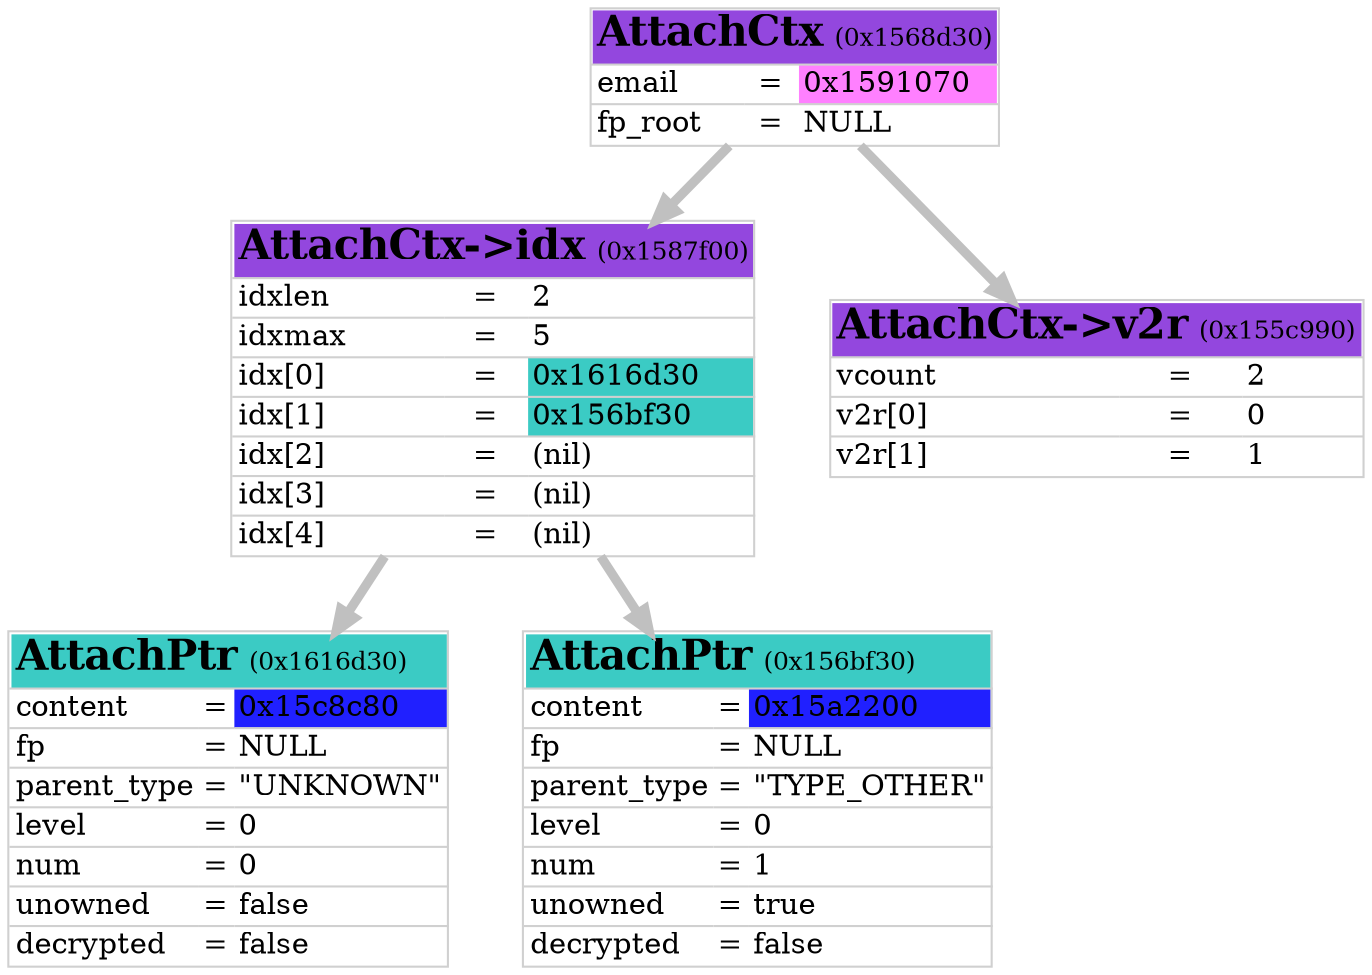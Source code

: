 digraph neomutt
{

	graph [
		rankdir="TB"
		nodesep="0.5"
		ranksep="0.5"
	];

	node [
		shape="plain"
	];

	edge [
		penwidth="4.5"
		arrowsize="1.0"
		color="#c0c0c0"
	];

	obj_0x1568d30 [
		label=<<table cellspacing="0" border="1" rows="*" color="#d0d0d0">
		<tr>
			<td border="0" align="left" bgcolor="#9347de" port="top" colspan="3"><font color="#000000" point-size="20"><b>AttachCtx</b></font> <font point-size="12">(0x1568d30)</font></td>
		</tr>
		<tr>
			<td border="0" align="left">email</td>
			<td border="0">=</td>
			<td border="0" align="left" bgcolor="#ff80ff">0x1591070</td>
		</tr>
		<tr>
			<td border="0" align="left">fp_root</td>
			<td border="0">=</td>
			<td border="0" align="left">NULL</td>
		</tr>
		</table>>
	];

	obj_0x1587f00 [
		label=<<table cellspacing="0" border="1" rows="*" color="#d0d0d0">
		<tr>
			<td border="0" align="left" bgcolor="#9347de" port="top" colspan="3"><font color="#000000" point-size="20"><b>AttachCtx-&gt;idx</b></font> <font point-size="12">(0x1587f00)</font></td>
		</tr>
		<tr>
			<td border="0" align="left">idxlen</td>
			<td border="0">=</td>
			<td border="0" align="left">2</td>
		</tr>
		<tr>
			<td border="0" align="left">idxmax</td>
			<td border="0">=</td>
			<td border="0" align="left">5</td>
		</tr>
		<tr>
			<td border="0" align="left">idx[0]</td>
			<td border="0">=</td>
			<td border="0" align="left" bgcolor="#3bcbc4">0x1616d30</td>
		</tr>
		<tr>
			<td border="0" align="left">idx[1]</td>
			<td border="0">=</td>
			<td border="0" align="left" bgcolor="#3bcbc4">0x156bf30</td>
		</tr>
		<tr>
			<td border="0" align="left">idx[2]</td>
			<td border="0">=</td>
			<td border="0" align="left">(nil)</td>
		</tr>
		<tr>
			<td border="0" align="left">idx[3]</td>
			<td border="0">=</td>
			<td border="0" align="left">(nil)</td>
		</tr>
		<tr>
			<td border="0" align="left">idx[4]</td>
			<td border="0">=</td>
			<td border="0" align="left">(nil)</td>
		</tr>
		</table>>
	];

	obj_0x1616d30 [
		label=<<table cellspacing="0" border="1" rows="*" color="#d0d0d0">
		<tr>
			<td border="0" align="left" bgcolor="#3bcbc4" port="top" colspan="3"><font color="#000000" point-size="20"><b>AttachPtr</b></font> <font point-size="12">(0x1616d30)</font></td>
		</tr>
		<tr>
			<td border="0" align="left">content</td>
			<td border="0">=</td>
			<td border="0" align="left" bgcolor="#2020ff">0x15c8c80</td>
		</tr>
		<tr>
			<td border="0" align="left">fp</td>
			<td border="0">=</td>
			<td border="0" align="left">NULL</td>
		</tr>
		<tr>
			<td border="0" align="left">parent_type</td>
			<td border="0">=</td>
			<td border="0" align="left">"UNKNOWN"</td>
		</tr>
		<tr>
			<td border="0" align="left">level</td>
			<td border="0">=</td>
			<td border="0" align="left">0</td>
		</tr>
		<tr>
			<td border="0" align="left">num</td>
			<td border="0">=</td>
			<td border="0" align="left">0</td>
		</tr>
		<tr>
			<td border="0" align="left">unowned</td>
			<td border="0">=</td>
			<td border="0" align="left">false</td>
		</tr>
		<tr>
			<td border="0" align="left">decrypted</td>
			<td border="0">=</td>
			<td border="0" align="left">false</td>
		</tr>
		</table>>
	];

	obj_0x156bf30 [
		label=<<table cellspacing="0" border="1" rows="*" color="#d0d0d0">
		<tr>
			<td border="0" align="left" bgcolor="#3bcbc4" port="top" colspan="3"><font color="#000000" point-size="20"><b>AttachPtr</b></font> <font point-size="12">(0x156bf30)</font></td>
		</tr>
		<tr>
			<td border="0" align="left">content</td>
			<td border="0">=</td>
			<td border="0" align="left" bgcolor="#2020ff">0x15a2200</td>
		</tr>
		<tr>
			<td border="0" align="left">fp</td>
			<td border="0">=</td>
			<td border="0" align="left">NULL</td>
		</tr>
		<tr>
			<td border="0" align="left">parent_type</td>
			<td border="0">=</td>
			<td border="0" align="left">"TYPE_OTHER"</td>
		</tr>
		<tr>
			<td border="0" align="left">level</td>
			<td border="0">=</td>
			<td border="0" align="left">0</td>
		</tr>
		<tr>
			<td border="0" align="left">num</td>
			<td border="0">=</td>
			<td border="0" align="left">1</td>
		</tr>
		<tr>
			<td border="0" align="left">unowned</td>
			<td border="0">=</td>
			<td border="0" align="left">true</td>
		</tr>
		<tr>
			<td border="0" align="left">decrypted</td>
			<td border="0">=</td>
			<td border="0" align="left">false</td>
		</tr>
		</table>>
	];

	obj_0x155c990 [
		label=<<table cellspacing="0" border="1" rows="*" color="#d0d0d0">
		<tr>
			<td border="0" align="left" bgcolor="#9347de" port="top" colspan="3"><font color="#000000" point-size="20"><b>AttachCtx-&gt;v2r</b></font> <font point-size="12">(0x155c990)</font></td>
		</tr>
		<tr>
			<td border="0" align="left">vcount</td>
			<td border="0">=</td>
			<td border="0" align="left">2</td>
		</tr>
		<tr>
			<td border="0" align="left">v2r[0]</td>
			<td border="0">=</td>
			<td border="0" align="left">0</td>
		</tr>
		<tr>
			<td border="0" align="left">v2r[1]</td>
			<td border="0">=</td>
			<td border="0" align="left">1</td>
		</tr>
		</table>>
	];


	obj_0x1587f00 -> obj_0x1616d30 [  edgetooltip="AttachCtx-&gt;idx" color="#c0c0c0" ];
	obj_0x1587f00 -> obj_0x156bf30 [  edgetooltip="AttachCtx-&gt;idx" color="#c0c0c0" ];
	obj_0x1568d30 -> obj_0x1587f00 [  edgetooltip="AttachCtx-&gt;idx" color="#c0c0c0" ];
	obj_0x1568d30 -> obj_0x155c990 [  edgetooltip="AttachCtx-&gt;v2r" color="#c0c0c0" ];

}
